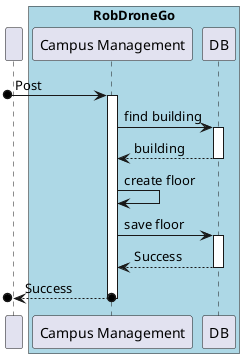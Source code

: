 @startuml SD Lv2

participant " "
box "RobDroneGo" #LightBlue
    participant "Campus Management" as campus
    participant "DB" as DB
end box

[o-> campus : Post
activate campus

campus -> DB : find building
activate DB
DB --> campus : building
deactivate DB

campus -> campus : create floor

campus -> DB : save floor
activate DB
DB --> campus : Success
deactivate DB

[o<--o campus : Success
deactivate campus

@enduml